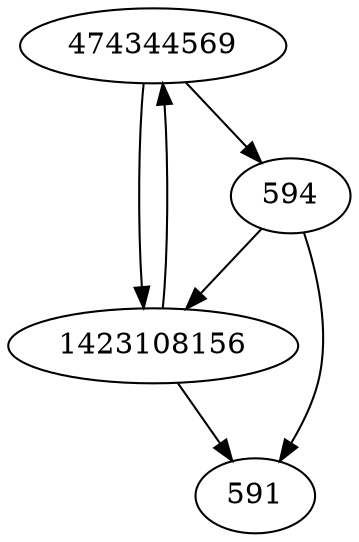 strict digraph  {
474344569;
594;
1423108156;
591;
474344569 -> 1423108156;
474344569 -> 594;
594 -> 1423108156;
594 -> 591;
1423108156 -> 474344569;
1423108156 -> 591;
}
